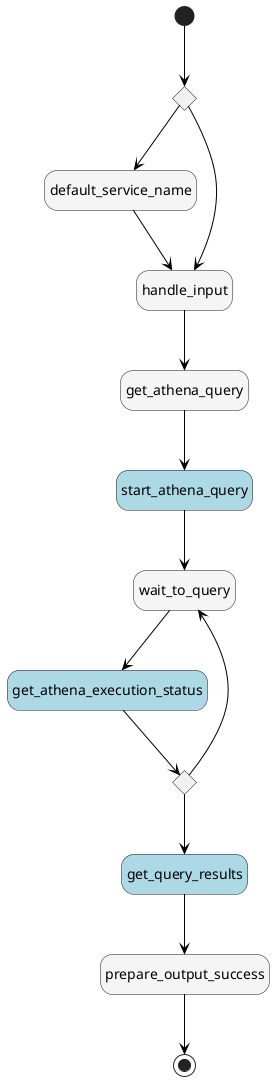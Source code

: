 @startuml
hide empty description
skinparam ArrowColor #black
skinparam state {

    BackgroundColor<<Choice>> #whitesmoke
    FontColor<<Choice>> automatic

    BackgroundColor<<aslPass>> #whitesmoke
    FontColor<<aslPass>> automatic

    BackgroundColor<<aslTask>> #lightblue
    FontColor<<aslTask>> automatic

    BackgroundColor<<aslWait>> #whitesmoke
    FontColor<<aslWait>> automatic
    BackgroundColor<<Compensate>> #orange
}
state "confirm_service_name" as state1<<Choice>>
state "default_service_name" as state2<<aslPass>>
state "handle_input" as state3<<aslPass>>
state "get_athena_query" as state4<<aslPass>>
state "start_athena_query" as state5<<aslTask>>
state "wait_to_query" as state6<<aslWait>>
state "get_athena_execution_status" as state7<<aslTask>>
state "is_query_finished" as state8<<Choice>>
state "get_query_results" as state9<<aslTask>>
state "prepare_output_success" as state10<<aslPass>>
[*] --> state1
state1 --> state3
state1 --> state2
state2 --> state3
state3 --> state4
state4 --> state5
state5 --> state6
state6 --> state7
state7 --> state8
state8 --> state6
state8 --> state9
state9 --> state10
state10 --> [*]
@enduml
